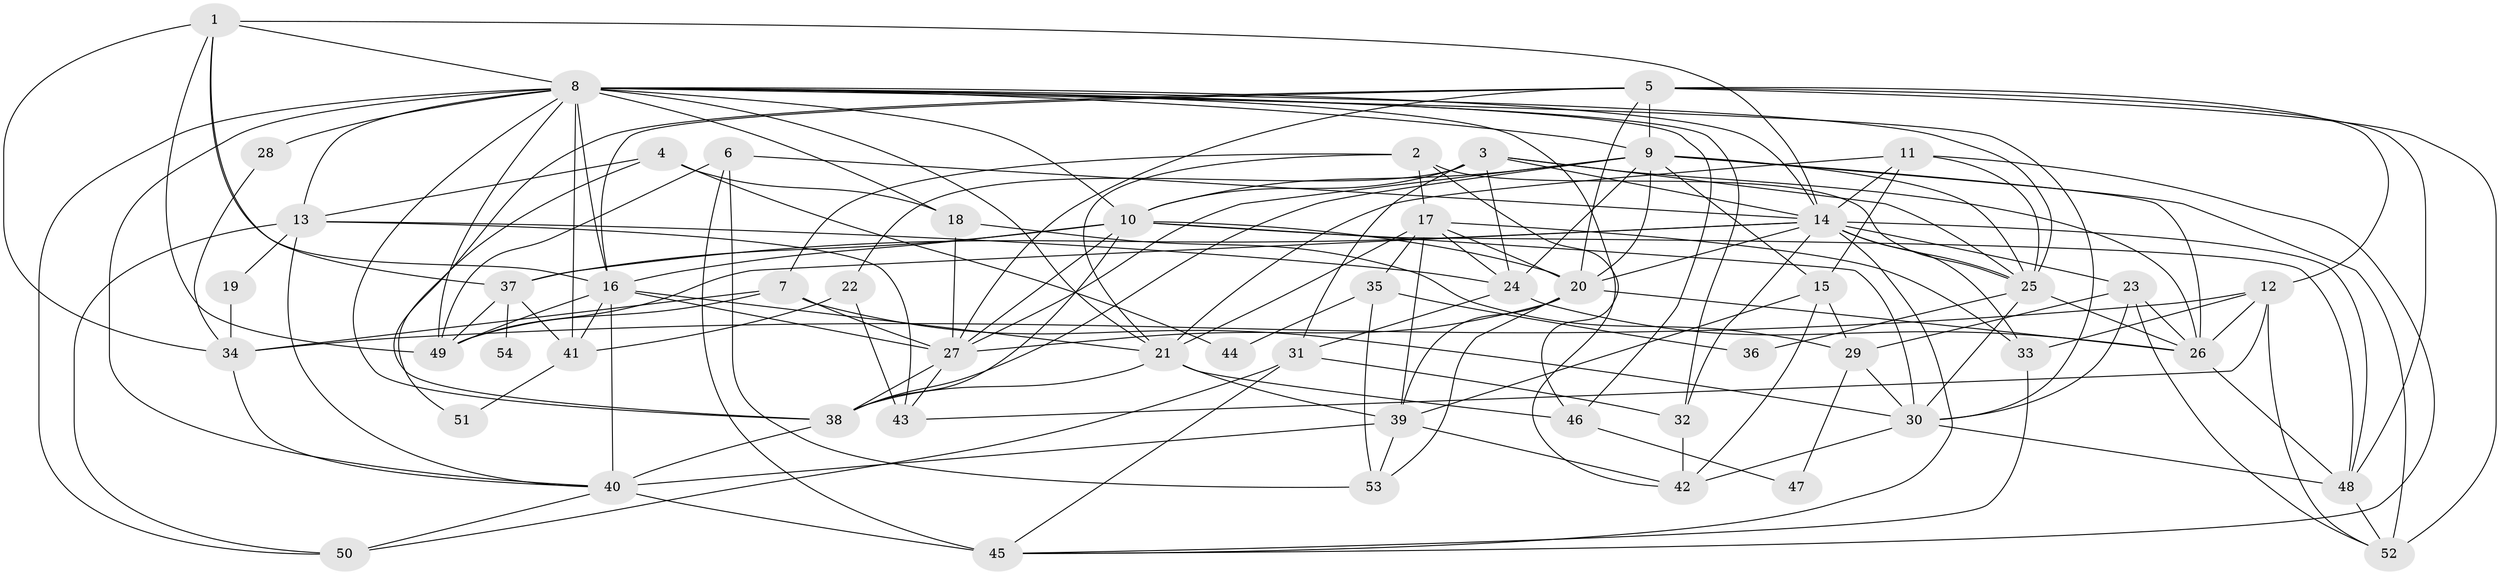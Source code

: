 // original degree distribution, {4: 0.3157894736842105, 5: 0.17293233082706766, 6: 0.09022556390977443, 3: 0.24060150375939848, 2: 0.13533834586466165, 8: 0.022556390977443608, 7: 0.022556390977443608}
// Generated by graph-tools (version 1.1) at 2025/51/03/04/25 22:51:21]
// undirected, 54 vertices, 160 edges
graph export_dot {
  node [color=gray90,style=filled];
  1;
  2;
  3;
  4;
  5;
  6;
  7;
  8;
  9;
  10;
  11;
  12;
  13;
  14;
  15;
  16;
  17;
  18;
  19;
  20;
  21;
  22;
  23;
  24;
  25;
  26;
  27;
  28;
  29;
  30;
  31;
  32;
  33;
  34;
  35;
  36;
  37;
  38;
  39;
  40;
  41;
  42;
  43;
  44;
  45;
  46;
  47;
  48;
  49;
  50;
  51;
  52;
  53;
  54;
  1 -- 8 [weight=1.0];
  1 -- 14 [weight=1.0];
  1 -- 16 [weight=1.0];
  1 -- 34 [weight=1.0];
  1 -- 37 [weight=3.0];
  1 -- 49 [weight=1.0];
  2 -- 7 [weight=1.0];
  2 -- 17 [weight=1.0];
  2 -- 21 [weight=1.0];
  2 -- 25 [weight=1.0];
  2 -- 46 [weight=1.0];
  3 -- 10 [weight=1.0];
  3 -- 14 [weight=1.0];
  3 -- 22 [weight=1.0];
  3 -- 24 [weight=1.0];
  3 -- 25 [weight=1.0];
  3 -- 26 [weight=1.0];
  3 -- 31 [weight=2.0];
  4 -- 13 [weight=1.0];
  4 -- 18 [weight=1.0];
  4 -- 44 [weight=1.0];
  4 -- 51 [weight=1.0];
  5 -- 9 [weight=1.0];
  5 -- 12 [weight=1.0];
  5 -- 16 [weight=2.0];
  5 -- 20 [weight=1.0];
  5 -- 27 [weight=1.0];
  5 -- 38 [weight=1.0];
  5 -- 48 [weight=2.0];
  5 -- 52 [weight=2.0];
  6 -- 14 [weight=1.0];
  6 -- 45 [weight=2.0];
  6 -- 49 [weight=1.0];
  6 -- 53 [weight=1.0];
  7 -- 27 [weight=1.0];
  7 -- 30 [weight=1.0];
  7 -- 34 [weight=2.0];
  7 -- 49 [weight=1.0];
  8 -- 9 [weight=1.0];
  8 -- 10 [weight=1.0];
  8 -- 13 [weight=1.0];
  8 -- 14 [weight=1.0];
  8 -- 16 [weight=2.0];
  8 -- 18 [weight=1.0];
  8 -- 21 [weight=1.0];
  8 -- 25 [weight=1.0];
  8 -- 28 [weight=2.0];
  8 -- 30 [weight=1.0];
  8 -- 32 [weight=1.0];
  8 -- 38 [weight=1.0];
  8 -- 40 [weight=1.0];
  8 -- 41 [weight=2.0];
  8 -- 42 [weight=1.0];
  8 -- 46 [weight=1.0];
  8 -- 49 [weight=1.0];
  8 -- 50 [weight=1.0];
  9 -- 10 [weight=1.0];
  9 -- 15 [weight=1.0];
  9 -- 20 [weight=1.0];
  9 -- 24 [weight=1.0];
  9 -- 25 [weight=1.0];
  9 -- 26 [weight=1.0];
  9 -- 27 [weight=1.0];
  9 -- 38 [weight=1.0];
  9 -- 52 [weight=1.0];
  10 -- 16 [weight=1.0];
  10 -- 20 [weight=1.0];
  10 -- 27 [weight=1.0];
  10 -- 30 [weight=1.0];
  10 -- 37 [weight=1.0];
  10 -- 38 [weight=1.0];
  10 -- 48 [weight=1.0];
  11 -- 14 [weight=1.0];
  11 -- 15 [weight=1.0];
  11 -- 21 [weight=1.0];
  11 -- 25 [weight=1.0];
  11 -- 45 [weight=1.0];
  12 -- 26 [weight=1.0];
  12 -- 33 [weight=1.0];
  12 -- 34 [weight=1.0];
  12 -- 43 [weight=1.0];
  12 -- 52 [weight=1.0];
  13 -- 19 [weight=1.0];
  13 -- 24 [weight=1.0];
  13 -- 40 [weight=1.0];
  13 -- 43 [weight=1.0];
  13 -- 50 [weight=1.0];
  14 -- 20 [weight=2.0];
  14 -- 23 [weight=1.0];
  14 -- 25 [weight=1.0];
  14 -- 32 [weight=1.0];
  14 -- 33 [weight=1.0];
  14 -- 37 [weight=1.0];
  14 -- 45 [weight=3.0];
  14 -- 48 [weight=2.0];
  14 -- 49 [weight=1.0];
  15 -- 29 [weight=1.0];
  15 -- 39 [weight=1.0];
  15 -- 42 [weight=2.0];
  16 -- 21 [weight=3.0];
  16 -- 27 [weight=1.0];
  16 -- 40 [weight=2.0];
  16 -- 41 [weight=1.0];
  16 -- 49 [weight=1.0];
  17 -- 20 [weight=1.0];
  17 -- 21 [weight=1.0];
  17 -- 24 [weight=1.0];
  17 -- 33 [weight=1.0];
  17 -- 35 [weight=1.0];
  17 -- 39 [weight=1.0];
  18 -- 27 [weight=1.0];
  18 -- 29 [weight=1.0];
  19 -- 34 [weight=1.0];
  20 -- 26 [weight=2.0];
  20 -- 27 [weight=1.0];
  20 -- 39 [weight=1.0];
  20 -- 53 [weight=1.0];
  21 -- 38 [weight=2.0];
  21 -- 39 [weight=1.0];
  21 -- 46 [weight=1.0];
  22 -- 41 [weight=1.0];
  22 -- 43 [weight=1.0];
  23 -- 26 [weight=1.0];
  23 -- 29 [weight=1.0];
  23 -- 30 [weight=1.0];
  23 -- 52 [weight=1.0];
  24 -- 26 [weight=2.0];
  24 -- 31 [weight=1.0];
  25 -- 26 [weight=1.0];
  25 -- 30 [weight=1.0];
  25 -- 36 [weight=1.0];
  26 -- 48 [weight=1.0];
  27 -- 38 [weight=1.0];
  27 -- 43 [weight=1.0];
  28 -- 34 [weight=1.0];
  29 -- 30 [weight=1.0];
  29 -- 47 [weight=1.0];
  30 -- 42 [weight=1.0];
  30 -- 48 [weight=1.0];
  31 -- 32 [weight=1.0];
  31 -- 45 [weight=1.0];
  31 -- 50 [weight=1.0];
  32 -- 42 [weight=2.0];
  33 -- 45 [weight=1.0];
  34 -- 40 [weight=2.0];
  35 -- 36 [weight=1.0];
  35 -- 44 [weight=1.0];
  35 -- 53 [weight=1.0];
  37 -- 41 [weight=1.0];
  37 -- 49 [weight=1.0];
  37 -- 54 [weight=2.0];
  38 -- 40 [weight=1.0];
  39 -- 40 [weight=1.0];
  39 -- 42 [weight=1.0];
  39 -- 53 [weight=1.0];
  40 -- 45 [weight=4.0];
  40 -- 50 [weight=1.0];
  41 -- 51 [weight=1.0];
  46 -- 47 [weight=1.0];
  48 -- 52 [weight=1.0];
}
